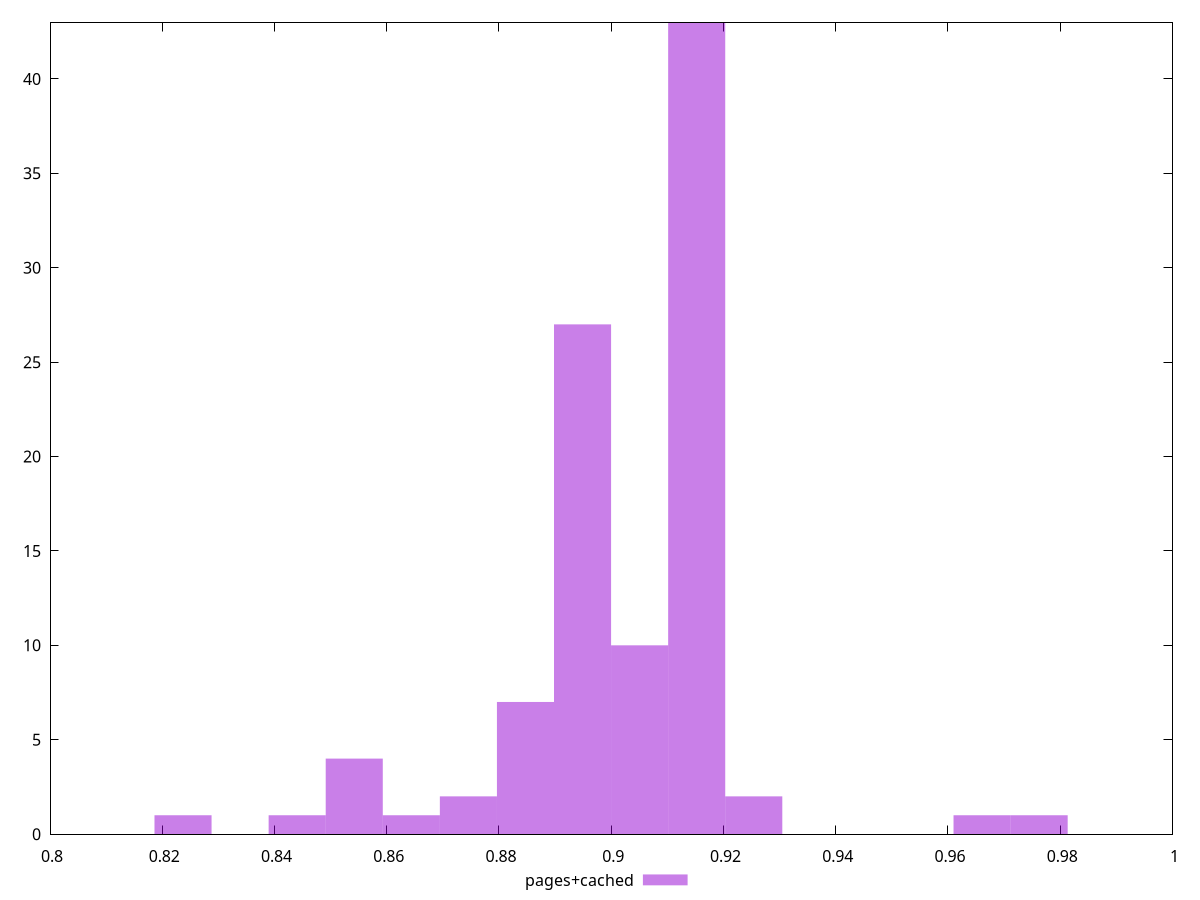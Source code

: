 $_pagesCached <<EOF
0.8948854183194914 27
0.9660694856858145 1
0.8542088083958781 4
0.915223723281298 43
0.9050545708003946 10
0.8847162658385881 7
0.8237013509531682 1
0.9762386381667179 1
0.8745471133576848 2
0.9253928757622013 2
0.8440396559149748 1
0.8643779608767814 1
EOF
set key outside below
set terminal pngcairo
set output "report_00005_2020-11-02T22-26-11.212Z/total-blocking-time/pages+cached//hist.png"
set yrange [0:43]
set boxwidth 0.010169152480903311
set style fill transparent solid 0.5 noborder
plot $_pagesCached title "pages+cached" with boxes ,